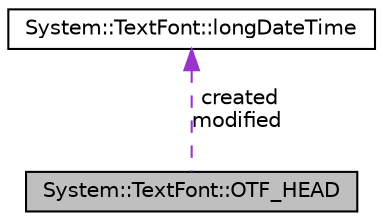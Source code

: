 digraph G
{
  edge [fontname="Helvetica",fontsize="10",labelfontname="Helvetica",labelfontsize="10"];
  node [fontname="Helvetica",fontsize="10",shape=record];
  Node1 [label="System::TextFont::OTF_HEAD",height=0.2,width=0.4,color="black", fillcolor="grey75", style="filled" fontcolor="black"];
  Node2 -> Node1 [dir="back",color="darkorchid3",fontsize="10",style="dashed",label=" created\nmodified" ,fontname="Helvetica"];
  Node2 [label="System::TextFont::longDateTime",height=0.2,width=0.4,color="black", fillcolor="white", style="filled",URL="$struct_system_1_1_text_font_1_1long_date_time.html"];
}
